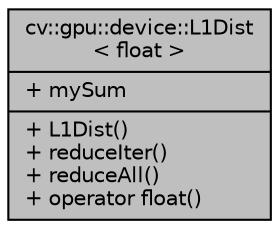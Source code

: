 digraph "cv::gpu::device::L1Dist&lt; float &gt;"
{
 // LATEX_PDF_SIZE
  edge [fontname="Helvetica",fontsize="10",labelfontname="Helvetica",labelfontsize="10"];
  node [fontname="Helvetica",fontsize="10",shape=record];
  Node1 [label="{cv::gpu::device::L1Dist\l\< float \>\n|+ mySum\l|+ L1Dist()\l+ reduceIter()\l+ reduceAll()\l+ operator float()\l}",height=0.2,width=0.4,color="black", fillcolor="grey75", style="filled", fontcolor="black",tooltip=" "];
}
